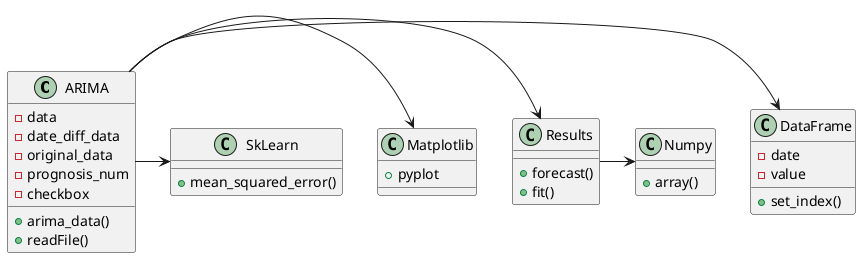 @startuml
class ARIMA {
    - data
    - date_diff_data
    - original_data
    - prognosis_num
    - checkbox
    + arima_data()
    + readFile()
}

class DataFrame {
    - date
    - value
    + set_index()
}

class Results {
    + forecast()
    + fit()
}

class Numpy {
    + array()
}

class SkLearn {
    + mean_squared_error()
}

class Matplotlib {
    + pyplot
}

ARIMA -> DataFrame
Results -> Numpy
ARIMA -> Results
ARIMA -> Matplotlib
ARIMA -> SkLearn
@enduml
